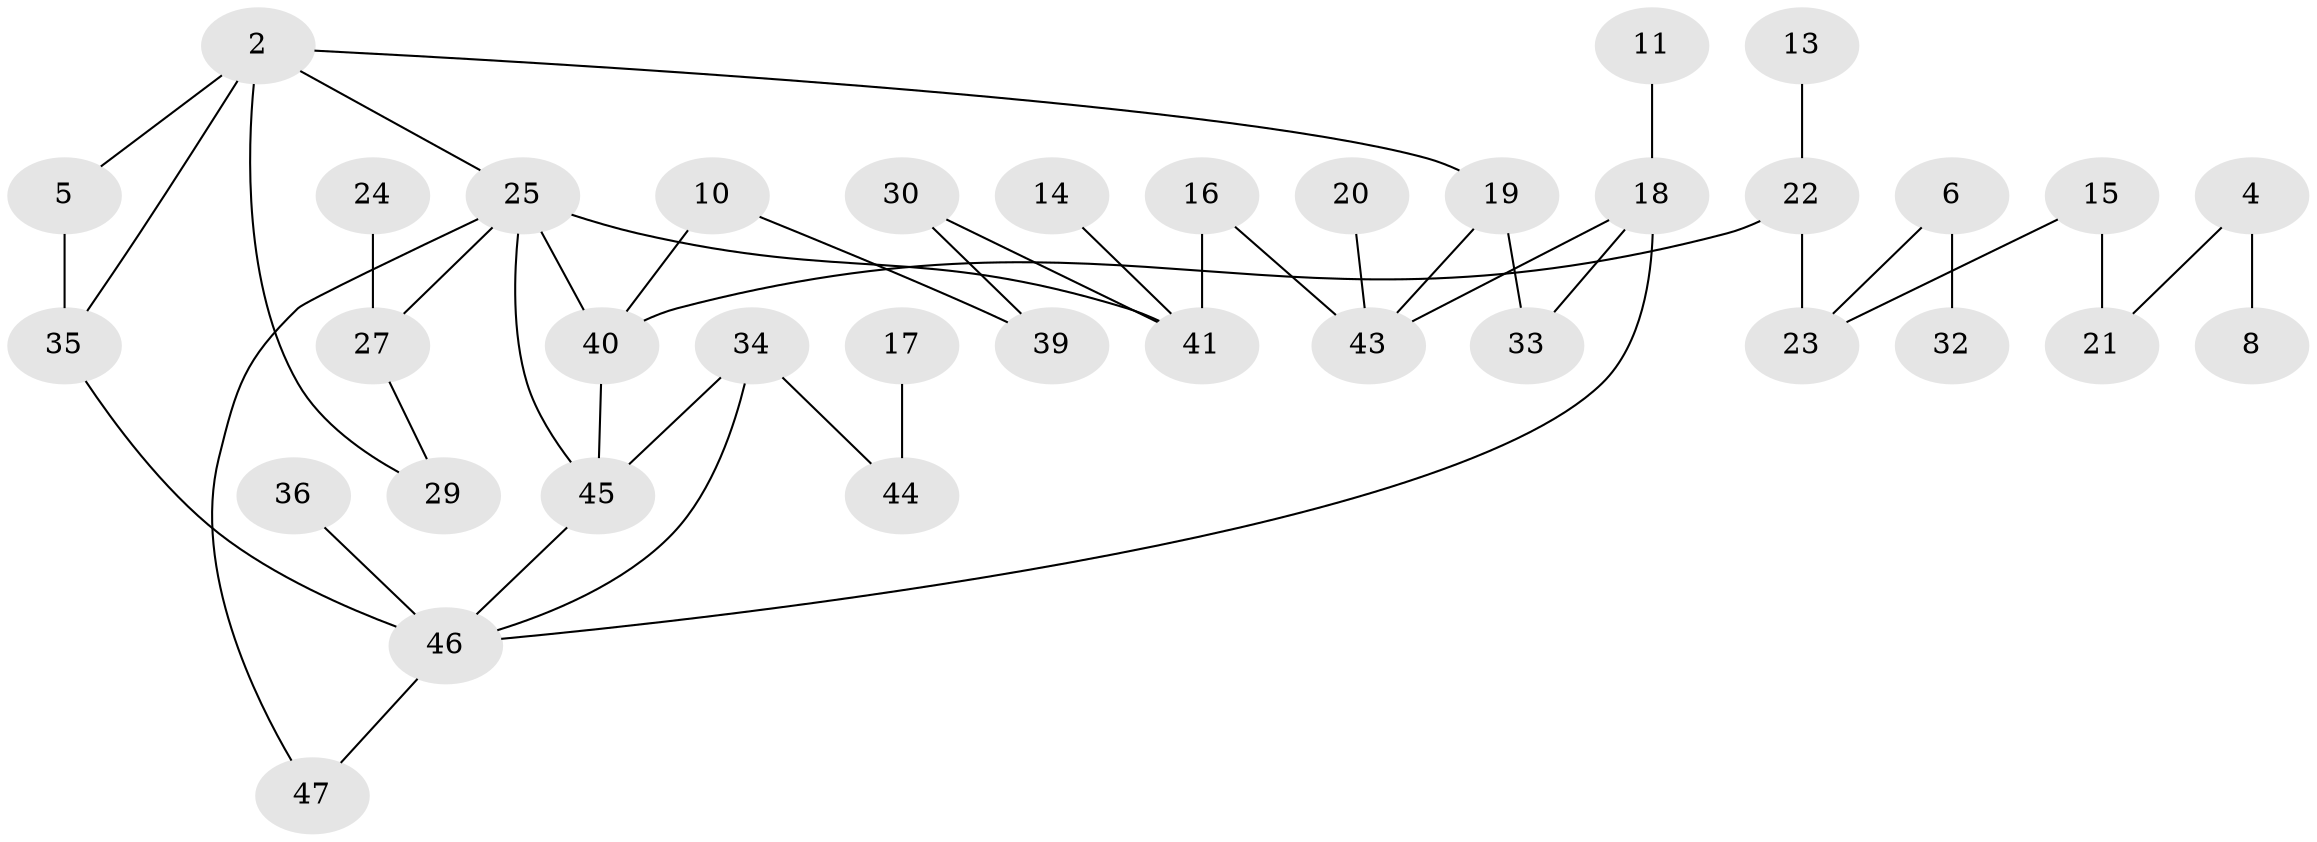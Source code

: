 // original degree distribution, {2: 0.3466666666666667, 3: 0.2, 0: 0.13333333333333333, 5: 0.05333333333333334, 1: 0.22666666666666666, 4: 0.02666666666666667, 6: 0.013333333333333334}
// Generated by graph-tools (version 1.1) at 2025/35/03/04/25 23:35:55]
// undirected, 36 vertices, 45 edges
graph export_dot {
  node [color=gray90,style=filled];
  2;
  4;
  5;
  6;
  8;
  10;
  11;
  13;
  14;
  15;
  16;
  17;
  18;
  19;
  20;
  21;
  22;
  23;
  24;
  25;
  27;
  29;
  30;
  32;
  33;
  34;
  35;
  36;
  39;
  40;
  41;
  43;
  44;
  45;
  46;
  47;
  2 -- 5 [weight=1.0];
  2 -- 19 [weight=1.0];
  2 -- 25 [weight=1.0];
  2 -- 29 [weight=1.0];
  2 -- 35 [weight=1.0];
  4 -- 8 [weight=1.0];
  4 -- 21 [weight=1.0];
  5 -- 35 [weight=1.0];
  6 -- 23 [weight=1.0];
  6 -- 32 [weight=1.0];
  10 -- 39 [weight=1.0];
  10 -- 40 [weight=1.0];
  11 -- 18 [weight=1.0];
  13 -- 22 [weight=1.0];
  14 -- 41 [weight=1.0];
  15 -- 21 [weight=1.0];
  15 -- 23 [weight=1.0];
  16 -- 41 [weight=1.0];
  16 -- 43 [weight=1.0];
  17 -- 44 [weight=2.0];
  18 -- 33 [weight=1.0];
  18 -- 43 [weight=1.0];
  18 -- 46 [weight=1.0];
  19 -- 33 [weight=1.0];
  19 -- 43 [weight=1.0];
  20 -- 43 [weight=1.0];
  22 -- 23 [weight=1.0];
  22 -- 40 [weight=1.0];
  24 -- 27 [weight=1.0];
  25 -- 27 [weight=1.0];
  25 -- 40 [weight=1.0];
  25 -- 41 [weight=1.0];
  25 -- 45 [weight=1.0];
  25 -- 47 [weight=1.0];
  27 -- 29 [weight=1.0];
  30 -- 39 [weight=1.0];
  30 -- 41 [weight=1.0];
  34 -- 44 [weight=1.0];
  34 -- 45 [weight=1.0];
  34 -- 46 [weight=1.0];
  35 -- 46 [weight=1.0];
  36 -- 46 [weight=1.0];
  40 -- 45 [weight=1.0];
  45 -- 46 [weight=1.0];
  46 -- 47 [weight=1.0];
}
